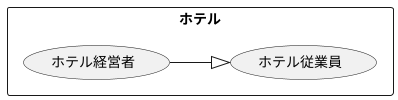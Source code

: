 @startuml ホテル
    left to right direction
    rectangle ホテル{
        usecase ホテル経営者 
        usecase ホテル従業員 
    }

    ホテル経営者 --|> ホテル従業員 
@enduml
